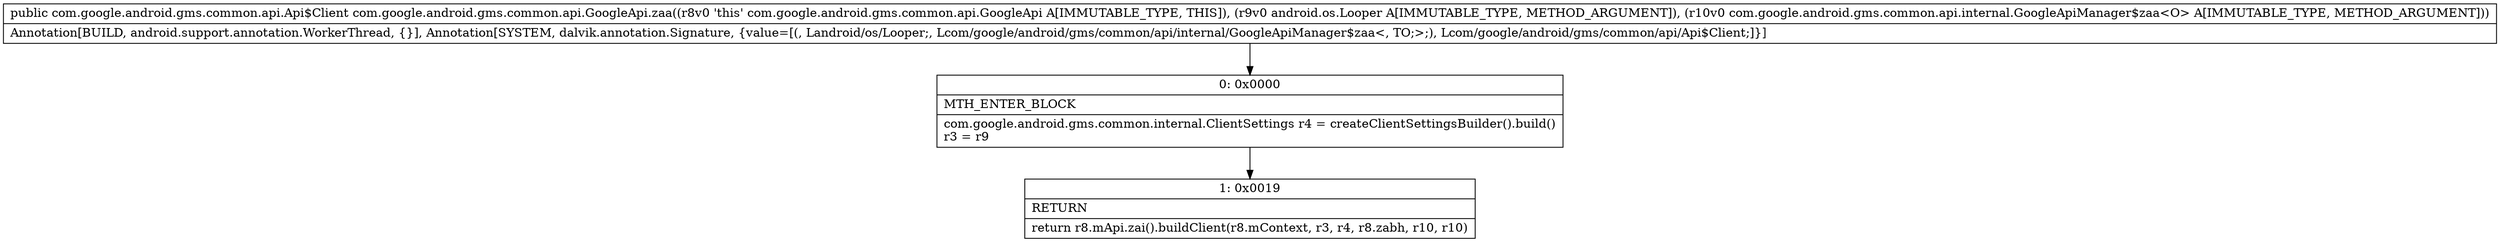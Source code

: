 digraph "CFG forcom.google.android.gms.common.api.GoogleApi.zaa(Landroid\/os\/Looper;Lcom\/google\/android\/gms\/common\/api\/internal\/GoogleApiManager$zaa;)Lcom\/google\/android\/gms\/common\/api\/Api$Client;" {
Node_0 [shape=record,label="{0\:\ 0x0000|MTH_ENTER_BLOCK\l|com.google.android.gms.common.internal.ClientSettings r4 = createClientSettingsBuilder().build()\lr3 = r9\l}"];
Node_1 [shape=record,label="{1\:\ 0x0019|RETURN\l|return r8.mApi.zai().buildClient(r8.mContext, r3, r4, r8.zabh, r10, r10)\l}"];
MethodNode[shape=record,label="{public com.google.android.gms.common.api.Api$Client com.google.android.gms.common.api.GoogleApi.zaa((r8v0 'this' com.google.android.gms.common.api.GoogleApi A[IMMUTABLE_TYPE, THIS]), (r9v0 android.os.Looper A[IMMUTABLE_TYPE, METHOD_ARGUMENT]), (r10v0 com.google.android.gms.common.api.internal.GoogleApiManager$zaa\<O\> A[IMMUTABLE_TYPE, METHOD_ARGUMENT]))  | Annotation[BUILD, android.support.annotation.WorkerThread, \{\}], Annotation[SYSTEM, dalvik.annotation.Signature, \{value=[(, Landroid\/os\/Looper;, Lcom\/google\/android\/gms\/common\/api\/internal\/GoogleApiManager$zaa\<, TO;\>;), Lcom\/google\/android\/gms\/common\/api\/Api$Client;]\}]\l}"];
MethodNode -> Node_0;
Node_0 -> Node_1;
}

